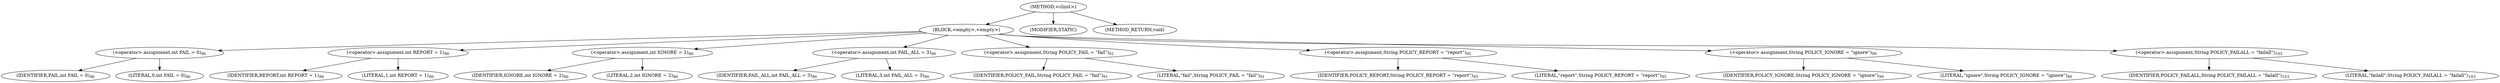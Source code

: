 digraph "&lt;clinit&gt;" {  
"256" [label = <(METHOD,&lt;clinit&gt;)> ]
"257" [label = <(BLOCK,&lt;empty&gt;,&lt;empty&gt;)> ]
"258" [label = <(&lt;operator&gt;.assignment,int FAIL = 0)<SUB>86</SUB>> ]
"259" [label = <(IDENTIFIER,FAIL,int FAIL = 0)<SUB>86</SUB>> ]
"260" [label = <(LITERAL,0,int FAIL = 0)<SUB>86</SUB>> ]
"261" [label = <(&lt;operator&gt;.assignment,int REPORT = 1)<SUB>86</SUB>> ]
"262" [label = <(IDENTIFIER,REPORT,int REPORT = 1)<SUB>86</SUB>> ]
"263" [label = <(LITERAL,1,int REPORT = 1)<SUB>86</SUB>> ]
"264" [label = <(&lt;operator&gt;.assignment,int IGNORE = 2)<SUB>86</SUB>> ]
"265" [label = <(IDENTIFIER,IGNORE,int IGNORE = 2)<SUB>86</SUB>> ]
"266" [label = <(LITERAL,2,int IGNORE = 2)<SUB>86</SUB>> ]
"267" [label = <(&lt;operator&gt;.assignment,int FAIL_ALL = 3)<SUB>86</SUB>> ]
"268" [label = <(IDENTIFIER,FAIL_ALL,int FAIL_ALL = 3)<SUB>86</SUB>> ]
"269" [label = <(LITERAL,3,int FAIL_ALL = 3)<SUB>86</SUB>> ]
"270" [label = <(&lt;operator&gt;.assignment,String POLICY_FAIL = &quot;fail&quot;)<SUB>91</SUB>> ]
"271" [label = <(IDENTIFIER,POLICY_FAIL,String POLICY_FAIL = &quot;fail&quot;)<SUB>91</SUB>> ]
"272" [label = <(LITERAL,&quot;fail&quot;,String POLICY_FAIL = &quot;fail&quot;)<SUB>91</SUB>> ]
"273" [label = <(&lt;operator&gt;.assignment,String POLICY_REPORT = &quot;report&quot;)<SUB>95</SUB>> ]
"274" [label = <(IDENTIFIER,POLICY_REPORT,String POLICY_REPORT = &quot;report&quot;)<SUB>95</SUB>> ]
"275" [label = <(LITERAL,&quot;report&quot;,String POLICY_REPORT = &quot;report&quot;)<SUB>95</SUB>> ]
"276" [label = <(&lt;operator&gt;.assignment,String POLICY_IGNORE = &quot;ignore&quot;)<SUB>99</SUB>> ]
"277" [label = <(IDENTIFIER,POLICY_IGNORE,String POLICY_IGNORE = &quot;ignore&quot;)<SUB>99</SUB>> ]
"278" [label = <(LITERAL,&quot;ignore&quot;,String POLICY_IGNORE = &quot;ignore&quot;)<SUB>99</SUB>> ]
"279" [label = <(&lt;operator&gt;.assignment,String POLICY_FAILALL = &quot;failall&quot;)<SUB>103</SUB>> ]
"280" [label = <(IDENTIFIER,POLICY_FAILALL,String POLICY_FAILALL = &quot;failall&quot;)<SUB>103</SUB>> ]
"281" [label = <(LITERAL,&quot;failall&quot;,String POLICY_FAILALL = &quot;failall&quot;)<SUB>103</SUB>> ]
"282" [label = <(MODIFIER,STATIC)> ]
"283" [label = <(METHOD_RETURN,void)> ]
  "256" -> "257" 
  "256" -> "282" 
  "256" -> "283" 
  "257" -> "258" 
  "257" -> "261" 
  "257" -> "264" 
  "257" -> "267" 
  "257" -> "270" 
  "257" -> "273" 
  "257" -> "276" 
  "257" -> "279" 
  "258" -> "259" 
  "258" -> "260" 
  "261" -> "262" 
  "261" -> "263" 
  "264" -> "265" 
  "264" -> "266" 
  "267" -> "268" 
  "267" -> "269" 
  "270" -> "271" 
  "270" -> "272" 
  "273" -> "274" 
  "273" -> "275" 
  "276" -> "277" 
  "276" -> "278" 
  "279" -> "280" 
  "279" -> "281" 
}
